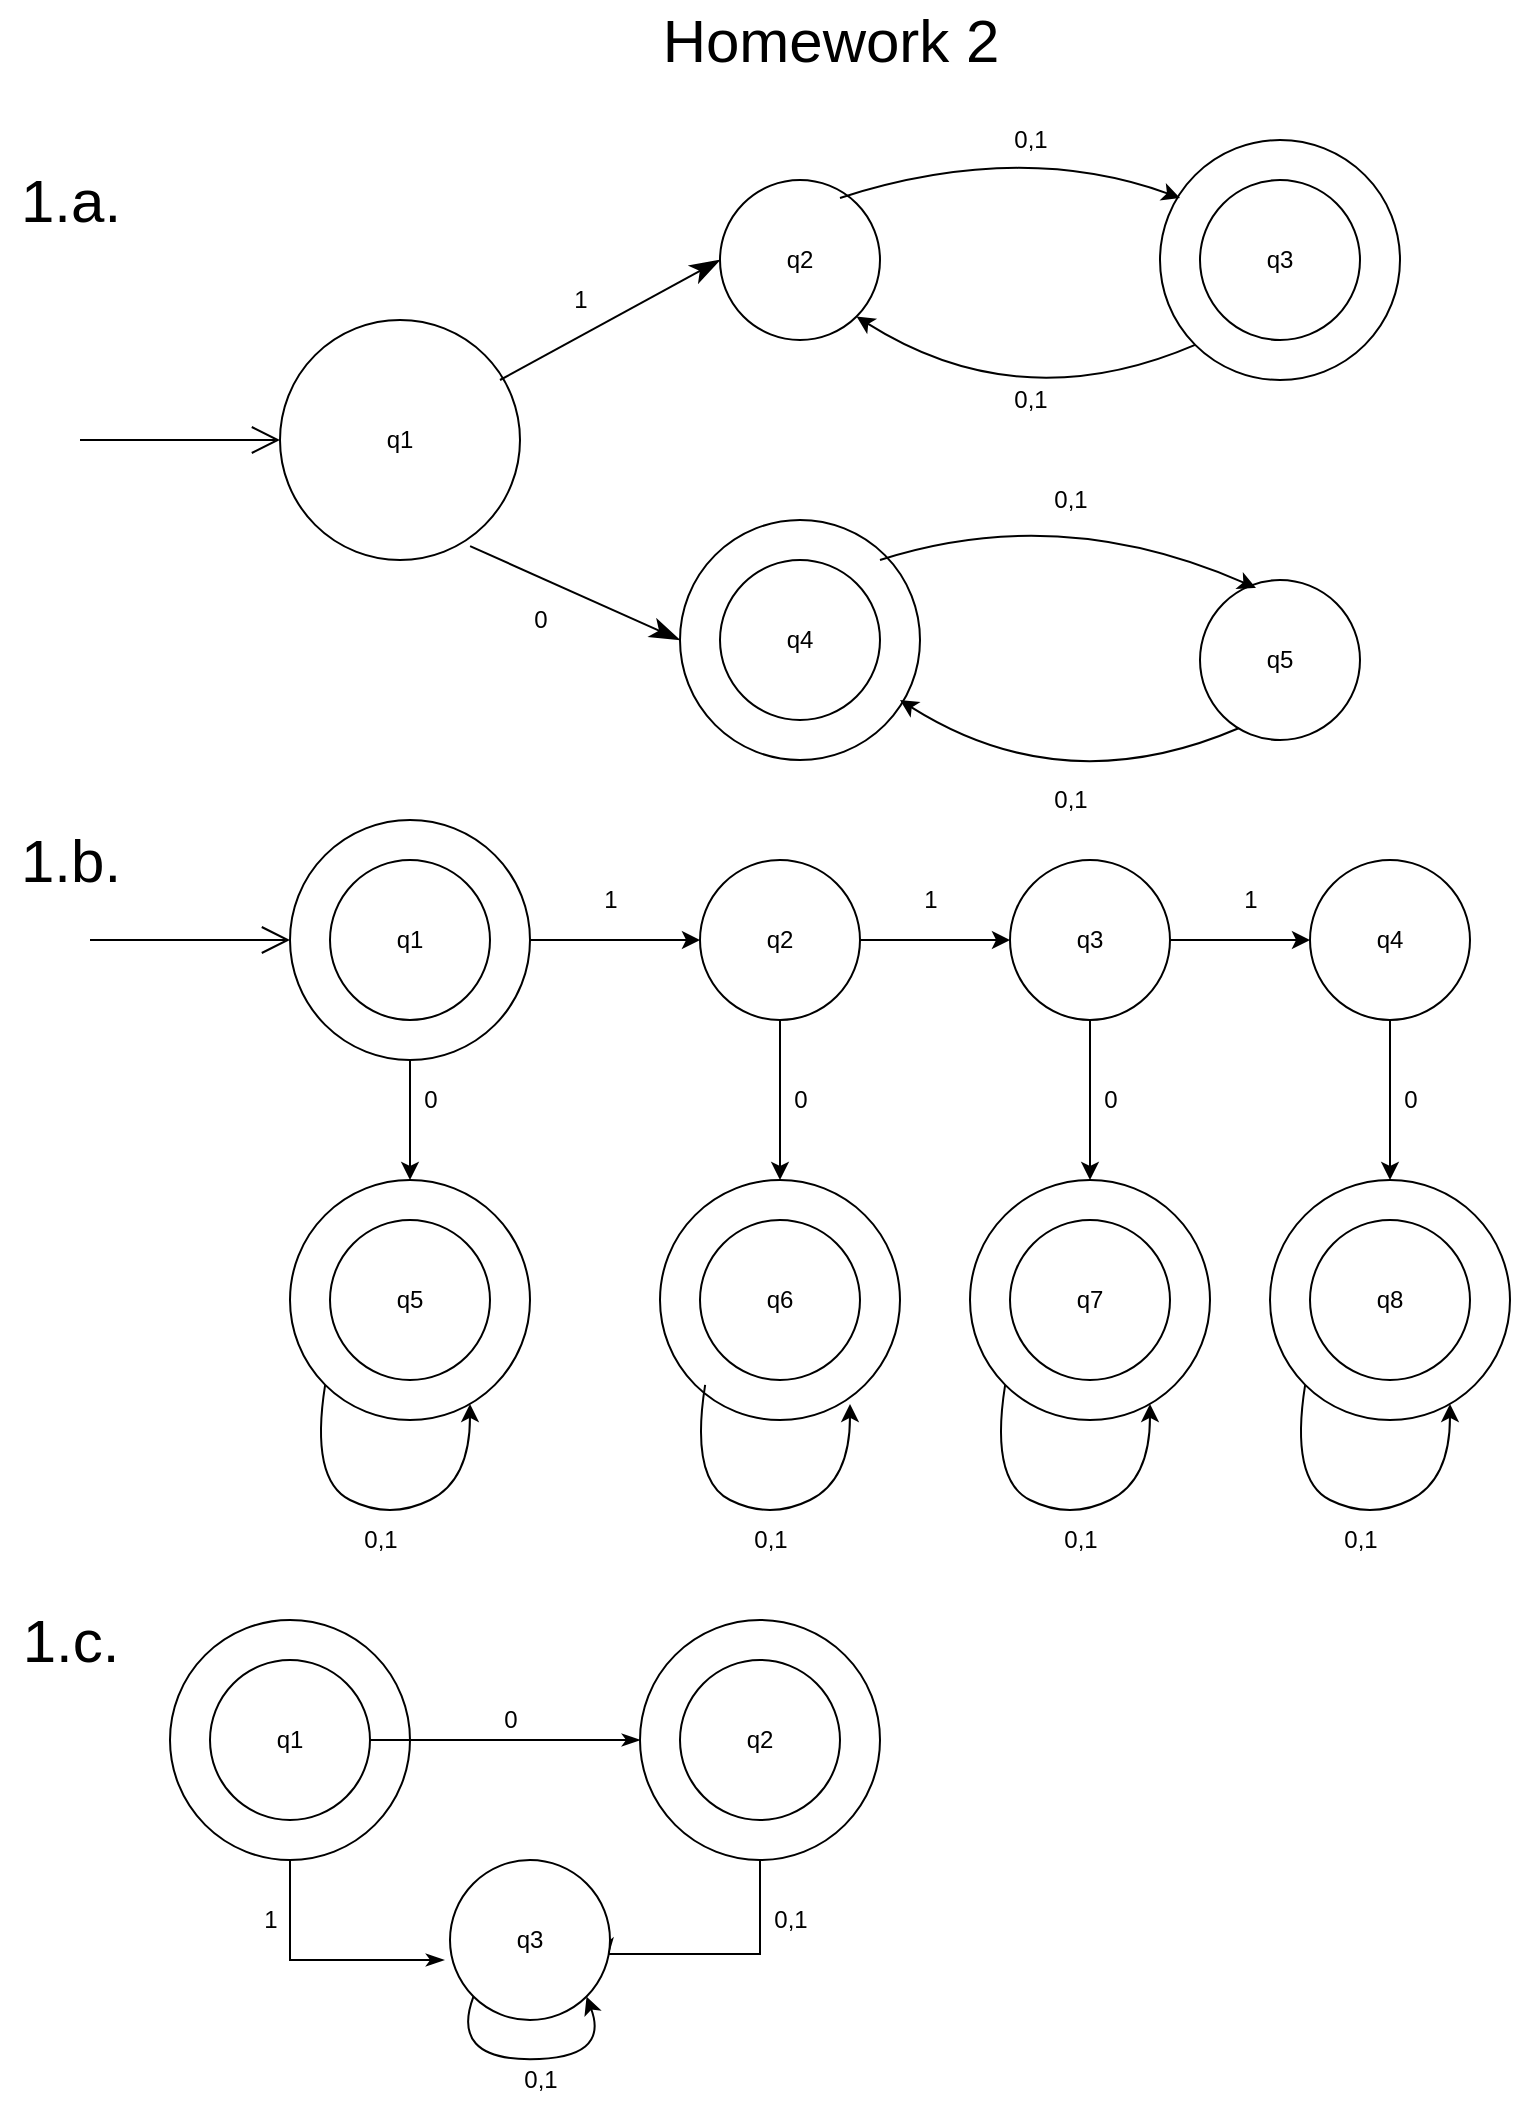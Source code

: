 <mxfile version="14.2.9" type="device"><diagram id="hPHRDAYJZTSqOxEvJerq" name="Page-1"><mxGraphModel dx="1516" dy="1122" grid="1" gridSize="10" guides="1" tooltips="1" connect="1" arrows="1" fold="1" page="1" pageScale="1" pageWidth="850" pageHeight="1100" math="0" shadow="0"><root><mxCell id="0"/><mxCell id="1" parent="0"/><mxCell id="CAzxbBXFBUhk4CspSABP-9" value="" style="ellipse;whiteSpace=wrap;html=1;aspect=fixed;" vertex="1" parent="1"><mxGeometry x="350" y="270" width="120" height="120" as="geometry"/></mxCell><mxCell id="CAzxbBXFBUhk4CspSABP-8" value="" style="ellipse;whiteSpace=wrap;html=1;aspect=fixed;" vertex="1" parent="1"><mxGeometry x="590" y="80" width="120" height="120" as="geometry"/></mxCell><mxCell id="CAzxbBXFBUhk4CspSABP-7" value="q1" style="ellipse;whiteSpace=wrap;html=1;aspect=fixed;" vertex="1" parent="1"><mxGeometry x="150" y="170" width="120" height="120" as="geometry"/></mxCell><mxCell id="CAzxbBXFBUhk4CspSABP-1" value="" style="endArrow=open;endFill=1;endSize=12;html=1;" edge="1" parent="1"><mxGeometry width="160" relative="1" as="geometry"><mxPoint x="50" y="230" as="sourcePoint"/><mxPoint x="150" y="230" as="targetPoint"/></mxGeometry></mxCell><mxCell id="CAzxbBXFBUhk4CspSABP-2" value="q4" style="ellipse;whiteSpace=wrap;html=1;aspect=fixed;" vertex="1" parent="1"><mxGeometry x="370" y="290" width="80" height="80" as="geometry"/></mxCell><mxCell id="CAzxbBXFBUhk4CspSABP-3" value="q2" style="ellipse;whiteSpace=wrap;html=1;aspect=fixed;" vertex="1" parent="1"><mxGeometry x="370" y="100" width="80" height="80" as="geometry"/></mxCell><mxCell id="CAzxbBXFBUhk4CspSABP-5" value="q5" style="ellipse;whiteSpace=wrap;html=1;aspect=fixed;" vertex="1" parent="1"><mxGeometry x="610" y="300" width="80" height="80" as="geometry"/></mxCell><mxCell id="CAzxbBXFBUhk4CspSABP-6" value="q3" style="ellipse;whiteSpace=wrap;html=1;aspect=fixed;" vertex="1" parent="1"><mxGeometry x="610" y="100" width="80" height="80" as="geometry"/></mxCell><mxCell id="CAzxbBXFBUhk4CspSABP-12" value="" style="endArrow=classicThin;endFill=1;endSize=12;html=1;entryX=0;entryY=0.5;entryDx=0;entryDy=0;" edge="1" parent="1" target="CAzxbBXFBUhk4CspSABP-3"><mxGeometry width="160" relative="1" as="geometry"><mxPoint x="260" y="200" as="sourcePoint"/><mxPoint x="350" y="190" as="targetPoint"/></mxGeometry></mxCell><mxCell id="CAzxbBXFBUhk4CspSABP-13" value="" style="endArrow=classicThin;endFill=1;endSize=12;html=1;entryX=0;entryY=0.5;entryDx=0;entryDy=0;exitX=0.792;exitY=0.942;exitDx=0;exitDy=0;exitPerimeter=0;" edge="1" parent="1" source="CAzxbBXFBUhk4CspSABP-7" target="CAzxbBXFBUhk4CspSABP-9"><mxGeometry width="160" relative="1" as="geometry"><mxPoint x="230" y="290" as="sourcePoint"/><mxPoint x="340" y="230" as="targetPoint"/></mxGeometry></mxCell><mxCell id="CAzxbBXFBUhk4CspSABP-15" value="" style="curved=1;endArrow=classic;html=1;" edge="1" parent="1"><mxGeometry width="50" height="50" relative="1" as="geometry"><mxPoint x="430" y="109" as="sourcePoint"/><mxPoint x="600" y="109" as="targetPoint"/><Array as="points"><mxPoint x="520" y="80"/></Array></mxGeometry></mxCell><mxCell id="CAzxbBXFBUhk4CspSABP-16" value="" style="curved=1;endArrow=classic;html=1;entryX=1;entryY=1;entryDx=0;entryDy=0;exitX=0;exitY=1;exitDx=0;exitDy=0;" edge="1" parent="1" source="CAzxbBXFBUhk4CspSABP-8" target="CAzxbBXFBUhk4CspSABP-3"><mxGeometry width="50" height="50" relative="1" as="geometry"><mxPoint x="540" y="210" as="sourcePoint"/><mxPoint x="676" y="210" as="targetPoint"/><Array as="points"><mxPoint x="520" y="220"/></Array></mxGeometry></mxCell><mxCell id="CAzxbBXFBUhk4CspSABP-17" value="1" style="text;html=1;align=center;verticalAlign=middle;resizable=0;points=[];autosize=1;" vertex="1" parent="1"><mxGeometry x="290" y="150" width="20" height="20" as="geometry"/></mxCell><mxCell id="CAzxbBXFBUhk4CspSABP-18" value="0" style="text;html=1;align=center;verticalAlign=middle;resizable=0;points=[];autosize=1;" vertex="1" parent="1"><mxGeometry x="270" y="310" width="20" height="20" as="geometry"/></mxCell><mxCell id="CAzxbBXFBUhk4CspSABP-19" value="" style="curved=1;endArrow=classic;html=1;entryX=0.35;entryY=0.05;entryDx=0;entryDy=0;entryPerimeter=0;" edge="1" parent="1" target="CAzxbBXFBUhk4CspSABP-5"><mxGeometry width="50" height="50" relative="1" as="geometry"><mxPoint x="450" y="290" as="sourcePoint"/><mxPoint x="620" y="290" as="targetPoint"/><Array as="points"><mxPoint x="540" y="261"/></Array></mxGeometry></mxCell><mxCell id="CAzxbBXFBUhk4CspSABP-21" value="" style="curved=1;endArrow=classic;html=1;entryX=1;entryY=1;entryDx=0;entryDy=0;exitX=0;exitY=1;exitDx=0;exitDy=0;" edge="1" parent="1"><mxGeometry width="50" height="50" relative="1" as="geometry"><mxPoint x="629.294" y="374.146" as="sourcePoint"/><mxPoint x="460.004" y="360.004" as="targetPoint"/><Array as="points"><mxPoint x="541.72" y="411.72"/></Array></mxGeometry></mxCell><mxCell id="CAzxbBXFBUhk4CspSABP-22" value="0,1" style="text;html=1;align=center;verticalAlign=middle;resizable=0;points=[];autosize=1;" vertex="1" parent="1"><mxGeometry x="510" y="70" width="30" height="20" as="geometry"/></mxCell><mxCell id="CAzxbBXFBUhk4CspSABP-24" value="0,1" style="text;html=1;align=center;verticalAlign=middle;resizable=0;points=[];autosize=1;" vertex="1" parent="1"><mxGeometry x="510" y="200" width="30" height="20" as="geometry"/></mxCell><mxCell id="CAzxbBXFBUhk4CspSABP-25" value="0,1" style="text;html=1;align=center;verticalAlign=middle;resizable=0;points=[];autosize=1;" vertex="1" parent="1"><mxGeometry x="530" y="250" width="30" height="20" as="geometry"/></mxCell><mxCell id="CAzxbBXFBUhk4CspSABP-26" value="0,1" style="text;html=1;align=center;verticalAlign=middle;resizable=0;points=[];autosize=1;" vertex="1" parent="1"><mxGeometry x="530" y="400" width="30" height="20" as="geometry"/></mxCell><mxCell id="CAzxbBXFBUhk4CspSABP-27" value="Homework 2" style="text;html=1;align=center;verticalAlign=middle;resizable=0;points=[];autosize=1;fontSize=30;" vertex="1" parent="1"><mxGeometry x="335" y="10" width="180" height="40" as="geometry"/></mxCell><mxCell id="CAzxbBXFBUhk4CspSABP-28" value="1.a." style="text;html=1;align=center;verticalAlign=middle;resizable=0;points=[];autosize=1;fontSize=30;" vertex="1" parent="1"><mxGeometry x="10" y="90" width="70" height="40" as="geometry"/></mxCell><mxCell id="CAzxbBXFBUhk4CspSABP-29" value="1.b." style="text;html=1;align=center;verticalAlign=middle;resizable=0;points=[];autosize=1;fontSize=30;" vertex="1" parent="1"><mxGeometry x="10" y="420" width="70" height="40" as="geometry"/></mxCell><mxCell id="CAzxbBXFBUhk4CspSABP-30" value="" style="ellipse;whiteSpace=wrap;html=1;aspect=fixed;" vertex="1" parent="1"><mxGeometry x="155" y="600" width="120" height="120" as="geometry"/></mxCell><mxCell id="CAzxbBXFBUhk4CspSABP-31" value="" style="endArrow=open;endFill=1;endSize=12;html=1;" edge="1" parent="1"><mxGeometry width="160" relative="1" as="geometry"><mxPoint x="55" y="480" as="sourcePoint"/><mxPoint x="155" y="480" as="targetPoint"/></mxGeometry></mxCell><mxCell id="CAzxbBXFBUhk4CspSABP-32" value="q5" style="ellipse;whiteSpace=wrap;html=1;aspect=fixed;" vertex="1" parent="1"><mxGeometry x="175" y="620" width="80" height="80" as="geometry"/></mxCell><mxCell id="CAzxbBXFBUhk4CspSABP-58" style="edgeStyle=orthogonalEdgeStyle;curved=1;orthogonalLoop=1;jettySize=auto;html=1;entryX=0;entryY=0.5;entryDx=0;entryDy=0;fontSize=30;" edge="1" parent="1" source="CAzxbBXFBUhk4CspSABP-46" target="CAzxbBXFBUhk4CspSABP-50"><mxGeometry relative="1" as="geometry"/></mxCell><mxCell id="CAzxbBXFBUhk4CspSABP-61" style="edgeStyle=orthogonalEdgeStyle;curved=1;orthogonalLoop=1;jettySize=auto;html=1;exitX=0.5;exitY=1;exitDx=0;exitDy=0;entryX=0.5;entryY=0;entryDx=0;entryDy=0;fontSize=30;" edge="1" parent="1" source="CAzxbBXFBUhk4CspSABP-46" target="CAzxbBXFBUhk4CspSABP-51"><mxGeometry relative="1" as="geometry"/></mxCell><mxCell id="CAzxbBXFBUhk4CspSABP-46" value="q2" style="ellipse;whiteSpace=wrap;html=1;aspect=fixed;" vertex="1" parent="1"><mxGeometry x="360" y="440" width="80" height="80" as="geometry"/></mxCell><mxCell id="CAzxbBXFBUhk4CspSABP-57" style="edgeStyle=orthogonalEdgeStyle;curved=1;orthogonalLoop=1;jettySize=auto;html=1;entryX=0;entryY=0.5;entryDx=0;entryDy=0;fontSize=30;" edge="1" parent="1" source="CAzxbBXFBUhk4CspSABP-47" target="CAzxbBXFBUhk4CspSABP-46"><mxGeometry relative="1" as="geometry"/></mxCell><mxCell id="CAzxbBXFBUhk4CspSABP-60" style="edgeStyle=orthogonalEdgeStyle;curved=1;orthogonalLoop=1;jettySize=auto;html=1;entryX=0.5;entryY=0;entryDx=0;entryDy=0;fontSize=30;" edge="1" parent="1" source="CAzxbBXFBUhk4CspSABP-47" target="CAzxbBXFBUhk4CspSABP-30"><mxGeometry relative="1" as="geometry"/></mxCell><mxCell id="CAzxbBXFBUhk4CspSABP-47" value="" style="ellipse;whiteSpace=wrap;html=1;aspect=fixed;" vertex="1" parent="1"><mxGeometry x="155" y="420" width="120" height="120" as="geometry"/></mxCell><mxCell id="CAzxbBXFBUhk4CspSABP-48" value="q1" style="ellipse;whiteSpace=wrap;html=1;aspect=fixed;" vertex="1" parent="1"><mxGeometry x="175" y="440" width="80" height="80" as="geometry"/></mxCell><mxCell id="CAzxbBXFBUhk4CspSABP-63" style="edgeStyle=orthogonalEdgeStyle;curved=1;orthogonalLoop=1;jettySize=auto;html=1;entryX=0.5;entryY=0;entryDx=0;entryDy=0;fontSize=30;" edge="1" parent="1" source="CAzxbBXFBUhk4CspSABP-49" target="CAzxbBXFBUhk4CspSABP-55"><mxGeometry relative="1" as="geometry"/></mxCell><mxCell id="CAzxbBXFBUhk4CspSABP-49" value="q4" style="ellipse;whiteSpace=wrap;html=1;aspect=fixed;" vertex="1" parent="1"><mxGeometry x="665" y="440" width="80" height="80" as="geometry"/></mxCell><mxCell id="CAzxbBXFBUhk4CspSABP-59" style="edgeStyle=orthogonalEdgeStyle;curved=1;orthogonalLoop=1;jettySize=auto;html=1;entryX=0;entryY=0.5;entryDx=0;entryDy=0;fontSize=30;" edge="1" parent="1" source="CAzxbBXFBUhk4CspSABP-50" target="CAzxbBXFBUhk4CspSABP-49"><mxGeometry relative="1" as="geometry"/></mxCell><mxCell id="CAzxbBXFBUhk4CspSABP-62" style="edgeStyle=orthogonalEdgeStyle;curved=1;orthogonalLoop=1;jettySize=auto;html=1;exitX=0.5;exitY=1;exitDx=0;exitDy=0;entryX=0.5;entryY=0;entryDx=0;entryDy=0;fontSize=30;" edge="1" parent="1" source="CAzxbBXFBUhk4CspSABP-50" target="CAzxbBXFBUhk4CspSABP-53"><mxGeometry relative="1" as="geometry"/></mxCell><mxCell id="CAzxbBXFBUhk4CspSABP-50" value="q3" style="ellipse;whiteSpace=wrap;html=1;aspect=fixed;" vertex="1" parent="1"><mxGeometry x="515" y="440" width="80" height="80" as="geometry"/></mxCell><mxCell id="CAzxbBXFBUhk4CspSABP-51" value="" style="ellipse;whiteSpace=wrap;html=1;aspect=fixed;" vertex="1" parent="1"><mxGeometry x="340" y="600" width="120" height="120" as="geometry"/></mxCell><mxCell id="CAzxbBXFBUhk4CspSABP-52" value="q6" style="ellipse;whiteSpace=wrap;html=1;aspect=fixed;" vertex="1" parent="1"><mxGeometry x="360" y="620" width="80" height="80" as="geometry"/></mxCell><mxCell id="CAzxbBXFBUhk4CspSABP-53" value="" style="ellipse;whiteSpace=wrap;html=1;aspect=fixed;" vertex="1" parent="1"><mxGeometry x="495" y="600" width="120" height="120" as="geometry"/></mxCell><mxCell id="CAzxbBXFBUhk4CspSABP-54" value="q7" style="ellipse;whiteSpace=wrap;html=1;aspect=fixed;" vertex="1" parent="1"><mxGeometry x="515" y="620" width="80" height="80" as="geometry"/></mxCell><mxCell id="CAzxbBXFBUhk4CspSABP-55" value="" style="ellipse;whiteSpace=wrap;html=1;aspect=fixed;" vertex="1" parent="1"><mxGeometry x="645" y="600" width="120" height="120" as="geometry"/></mxCell><mxCell id="CAzxbBXFBUhk4CspSABP-56" value="q8" style="ellipse;whiteSpace=wrap;html=1;aspect=fixed;" vertex="1" parent="1"><mxGeometry x="665" y="620" width="80" height="80" as="geometry"/></mxCell><mxCell id="CAzxbBXFBUhk4CspSABP-64" value="1.c." style="text;html=1;align=center;verticalAlign=middle;resizable=0;points=[];autosize=1;fontSize=30;" vertex="1" parent="1"><mxGeometry x="15" y="810" width="60" height="40" as="geometry"/></mxCell><mxCell id="CAzxbBXFBUhk4CspSABP-65" value="1" style="text;html=1;align=center;verticalAlign=middle;resizable=0;points=[];autosize=1;fontSize=12;" vertex="1" parent="1"><mxGeometry x="305" y="450" width="20" height="20" as="geometry"/></mxCell><mxCell id="CAzxbBXFBUhk4CspSABP-66" value="1" style="text;html=1;align=center;verticalAlign=middle;resizable=0;points=[];autosize=1;fontSize=12;" vertex="1" parent="1"><mxGeometry x="465" y="450" width="20" height="20" as="geometry"/></mxCell><mxCell id="CAzxbBXFBUhk4CspSABP-67" value="1" style="text;html=1;align=center;verticalAlign=middle;resizable=0;points=[];autosize=1;fontSize=12;" vertex="1" parent="1"><mxGeometry x="625" y="450" width="20" height="20" as="geometry"/></mxCell><mxCell id="CAzxbBXFBUhk4CspSABP-68" value="0" style="text;html=1;align=center;verticalAlign=middle;resizable=0;points=[];autosize=1;fontSize=12;" vertex="1" parent="1"><mxGeometry x="215" y="550" width="20" height="20" as="geometry"/></mxCell><mxCell id="CAzxbBXFBUhk4CspSABP-69" value="0" style="text;html=1;align=center;verticalAlign=middle;resizable=0;points=[];autosize=1;fontSize=12;" vertex="1" parent="1"><mxGeometry x="400" y="550" width="20" height="20" as="geometry"/></mxCell><mxCell id="CAzxbBXFBUhk4CspSABP-70" value="0" style="text;html=1;align=center;verticalAlign=middle;resizable=0;points=[];autosize=1;fontSize=12;" vertex="1" parent="1"><mxGeometry x="555" y="550" width="20" height="20" as="geometry"/></mxCell><mxCell id="CAzxbBXFBUhk4CspSABP-71" value="0" style="text;html=1;align=center;verticalAlign=middle;resizable=0;points=[];autosize=1;fontSize=12;" vertex="1" parent="1"><mxGeometry x="705" y="550" width="20" height="20" as="geometry"/></mxCell><mxCell id="CAzxbBXFBUhk4CspSABP-72" value="" style="curved=1;endArrow=classic;html=1;fontSize=12;exitX=0;exitY=1;exitDx=0;exitDy=0;entryX=0.75;entryY=0.933;entryDx=0;entryDy=0;entryPerimeter=0;" edge="1" parent="1" source="CAzxbBXFBUhk4CspSABP-30" target="CAzxbBXFBUhk4CspSABP-30"><mxGeometry width="50" height="50" relative="1" as="geometry"><mxPoint x="185" y="780" as="sourcePoint"/><mxPoint x="235" y="730" as="targetPoint"/><Array as="points"><mxPoint x="165" y="750"/><mxPoint x="205" y="770"/><mxPoint x="245" y="750"/></Array></mxGeometry></mxCell><mxCell id="CAzxbBXFBUhk4CspSABP-73" value="" style="curved=1;endArrow=classic;html=1;fontSize=12;exitX=0;exitY=1;exitDx=0;exitDy=0;entryX=0.75;entryY=0.933;entryDx=0;entryDy=0;entryPerimeter=0;" edge="1" parent="1"><mxGeometry width="50" height="50" relative="1" as="geometry"><mxPoint x="362.574" y="702.426" as="sourcePoint"/><mxPoint x="435" y="711.96" as="targetPoint"/><Array as="points"><mxPoint x="355" y="750"/><mxPoint x="395" y="770"/><mxPoint x="435" y="750"/></Array></mxGeometry></mxCell><mxCell id="CAzxbBXFBUhk4CspSABP-74" value="" style="curved=1;endArrow=classic;html=1;fontSize=12;exitX=0;exitY=1;exitDx=0;exitDy=0;entryX=0.75;entryY=0.933;entryDx=0;entryDy=0;entryPerimeter=0;" edge="1" parent="1"><mxGeometry width="50" height="50" relative="1" as="geometry"><mxPoint x="662.574" y="702.426" as="sourcePoint"/><mxPoint x="735" y="711.96" as="targetPoint"/><Array as="points"><mxPoint x="655" y="750"/><mxPoint x="695" y="770"/><mxPoint x="735" y="750"/></Array></mxGeometry></mxCell><mxCell id="CAzxbBXFBUhk4CspSABP-75" value="" style="curved=1;endArrow=classic;html=1;fontSize=12;exitX=0;exitY=1;exitDx=0;exitDy=0;entryX=0.75;entryY=0.933;entryDx=0;entryDy=0;entryPerimeter=0;" edge="1" parent="1"><mxGeometry width="50" height="50" relative="1" as="geometry"><mxPoint x="512.574" y="702.426" as="sourcePoint"/><mxPoint x="585" y="711.96" as="targetPoint"/><Array as="points"><mxPoint x="505" y="750"/><mxPoint x="545" y="770"/><mxPoint x="585" y="750"/></Array></mxGeometry></mxCell><mxCell id="CAzxbBXFBUhk4CspSABP-76" value="0,1" style="text;html=1;align=center;verticalAlign=middle;resizable=0;points=[];autosize=1;fontSize=12;" vertex="1" parent="1"><mxGeometry x="185" y="770" width="30" height="20" as="geometry"/></mxCell><mxCell id="CAzxbBXFBUhk4CspSABP-77" value="0,1" style="text;html=1;align=center;verticalAlign=middle;resizable=0;points=[];autosize=1;fontSize=12;" vertex="1" parent="1"><mxGeometry x="380" y="770" width="30" height="20" as="geometry"/></mxCell><mxCell id="CAzxbBXFBUhk4CspSABP-78" value="0,1" style="text;html=1;align=center;verticalAlign=middle;resizable=0;points=[];autosize=1;fontSize=12;" vertex="1" parent="1"><mxGeometry x="535" y="770" width="30" height="20" as="geometry"/></mxCell><mxCell id="CAzxbBXFBUhk4CspSABP-79" value="0,1" style="text;html=1;align=center;verticalAlign=middle;resizable=0;points=[];autosize=1;fontSize=12;" vertex="1" parent="1"><mxGeometry x="675" y="770" width="30" height="20" as="geometry"/></mxCell><mxCell id="CAzxbBXFBUhk4CspSABP-89" style="edgeStyle=orthogonalEdgeStyle;rounded=0;orthogonalLoop=1;jettySize=auto;html=1;exitX=0.5;exitY=1;exitDx=0;exitDy=0;entryX=-0.037;entryY=0.625;entryDx=0;entryDy=0;entryPerimeter=0;endArrow=classicThin;endFill=1;fontSize=12;" edge="1" parent="1" source="CAzxbBXFBUhk4CspSABP-80" target="CAzxbBXFBUhk4CspSABP-84"><mxGeometry relative="1" as="geometry"/></mxCell><mxCell id="CAzxbBXFBUhk4CspSABP-80" value="" style="ellipse;whiteSpace=wrap;html=1;aspect=fixed;" vertex="1" parent="1"><mxGeometry x="95" y="820" width="120" height="120" as="geometry"/></mxCell><mxCell id="CAzxbBXFBUhk4CspSABP-85" style="edgeStyle=orthogonalEdgeStyle;curved=1;orthogonalLoop=1;jettySize=auto;html=1;entryX=0;entryY=0.5;entryDx=0;entryDy=0;endArrow=classicThin;endFill=1;fontSize=12;" edge="1" parent="1" source="CAzxbBXFBUhk4CspSABP-81" target="CAzxbBXFBUhk4CspSABP-82"><mxGeometry relative="1" as="geometry"/></mxCell><mxCell id="CAzxbBXFBUhk4CspSABP-81" value="q1" style="ellipse;whiteSpace=wrap;html=1;aspect=fixed;" vertex="1" parent="1"><mxGeometry x="115" y="840" width="80" height="80" as="geometry"/></mxCell><mxCell id="CAzxbBXFBUhk4CspSABP-87" style="edgeStyle=orthogonalEdgeStyle;orthogonalLoop=1;jettySize=auto;html=1;endArrow=classicThin;endFill=1;fontSize=12;strokeColor=none;rounded=0;" edge="1" parent="1" source="CAzxbBXFBUhk4CspSABP-82"><mxGeometry relative="1" as="geometry"><mxPoint x="390" y="1000" as="targetPoint"/></mxGeometry></mxCell><mxCell id="CAzxbBXFBUhk4CspSABP-88" style="edgeStyle=orthogonalEdgeStyle;rounded=0;orthogonalLoop=1;jettySize=auto;html=1;endArrow=classicThin;endFill=1;fontSize=12;entryX=0.988;entryY=0.6;entryDx=0;entryDy=0;entryPerimeter=0;" edge="1" parent="1" source="CAzxbBXFBUhk4CspSABP-82" target="CAzxbBXFBUhk4CspSABP-84"><mxGeometry relative="1" as="geometry"><mxPoint x="390" y="1010" as="targetPoint"/><Array as="points"><mxPoint x="390" y="987"/></Array></mxGeometry></mxCell><mxCell id="CAzxbBXFBUhk4CspSABP-82" value="" style="ellipse;whiteSpace=wrap;html=1;aspect=fixed;" vertex="1" parent="1"><mxGeometry x="330" y="820" width="120" height="120" as="geometry"/></mxCell><mxCell id="CAzxbBXFBUhk4CspSABP-83" value="q2" style="ellipse;whiteSpace=wrap;html=1;aspect=fixed;" vertex="1" parent="1"><mxGeometry x="350" y="840" width="80" height="80" as="geometry"/></mxCell><mxCell id="CAzxbBXFBUhk4CspSABP-84" value="q3" style="ellipse;whiteSpace=wrap;html=1;aspect=fixed;" vertex="1" parent="1"><mxGeometry x="235" y="940" width="80" height="80" as="geometry"/></mxCell><mxCell id="CAzxbBXFBUhk4CspSABP-90" value="1" style="text;html=1;align=center;verticalAlign=middle;resizable=0;points=[];autosize=1;fontSize=12;" vertex="1" parent="1"><mxGeometry x="135" y="960" width="20" height="20" as="geometry"/></mxCell><mxCell id="CAzxbBXFBUhk4CspSABP-91" value="0" style="text;html=1;align=center;verticalAlign=middle;resizable=0;points=[];autosize=1;fontSize=12;" vertex="1" parent="1"><mxGeometry x="255" y="860" width="20" height="20" as="geometry"/></mxCell><mxCell id="CAzxbBXFBUhk4CspSABP-92" value="0,1" style="text;html=1;align=center;verticalAlign=middle;resizable=0;points=[];autosize=1;fontSize=12;" vertex="1" parent="1"><mxGeometry x="390" y="960" width="30" height="20" as="geometry"/></mxCell><mxCell id="CAzxbBXFBUhk4CspSABP-93" value="" style="curved=1;endArrow=classic;html=1;fontSize=12;exitX=0;exitY=1;exitDx=0;exitDy=0;entryX=1;entryY=1;entryDx=0;entryDy=0;" edge="1" parent="1" source="CAzxbBXFBUhk4CspSABP-84" target="CAzxbBXFBUhk4CspSABP-84"><mxGeometry width="50" height="50" relative="1" as="geometry"><mxPoint x="242.574" y="991.996" as="sourcePoint"/><mxPoint x="315" y="1001.53" as="targetPoint"/><Array as="points"><mxPoint x="235" y="1039.57"/><mxPoint x="315" y="1039.57"/></Array></mxGeometry></mxCell><mxCell id="CAzxbBXFBUhk4CspSABP-94" value="0,1" style="text;html=1;align=center;verticalAlign=middle;resizable=0;points=[];autosize=1;fontSize=12;" vertex="1" parent="1"><mxGeometry x="265" y="1040" width="30" height="20" as="geometry"/></mxCell></root></mxGraphModel></diagram></mxfile>